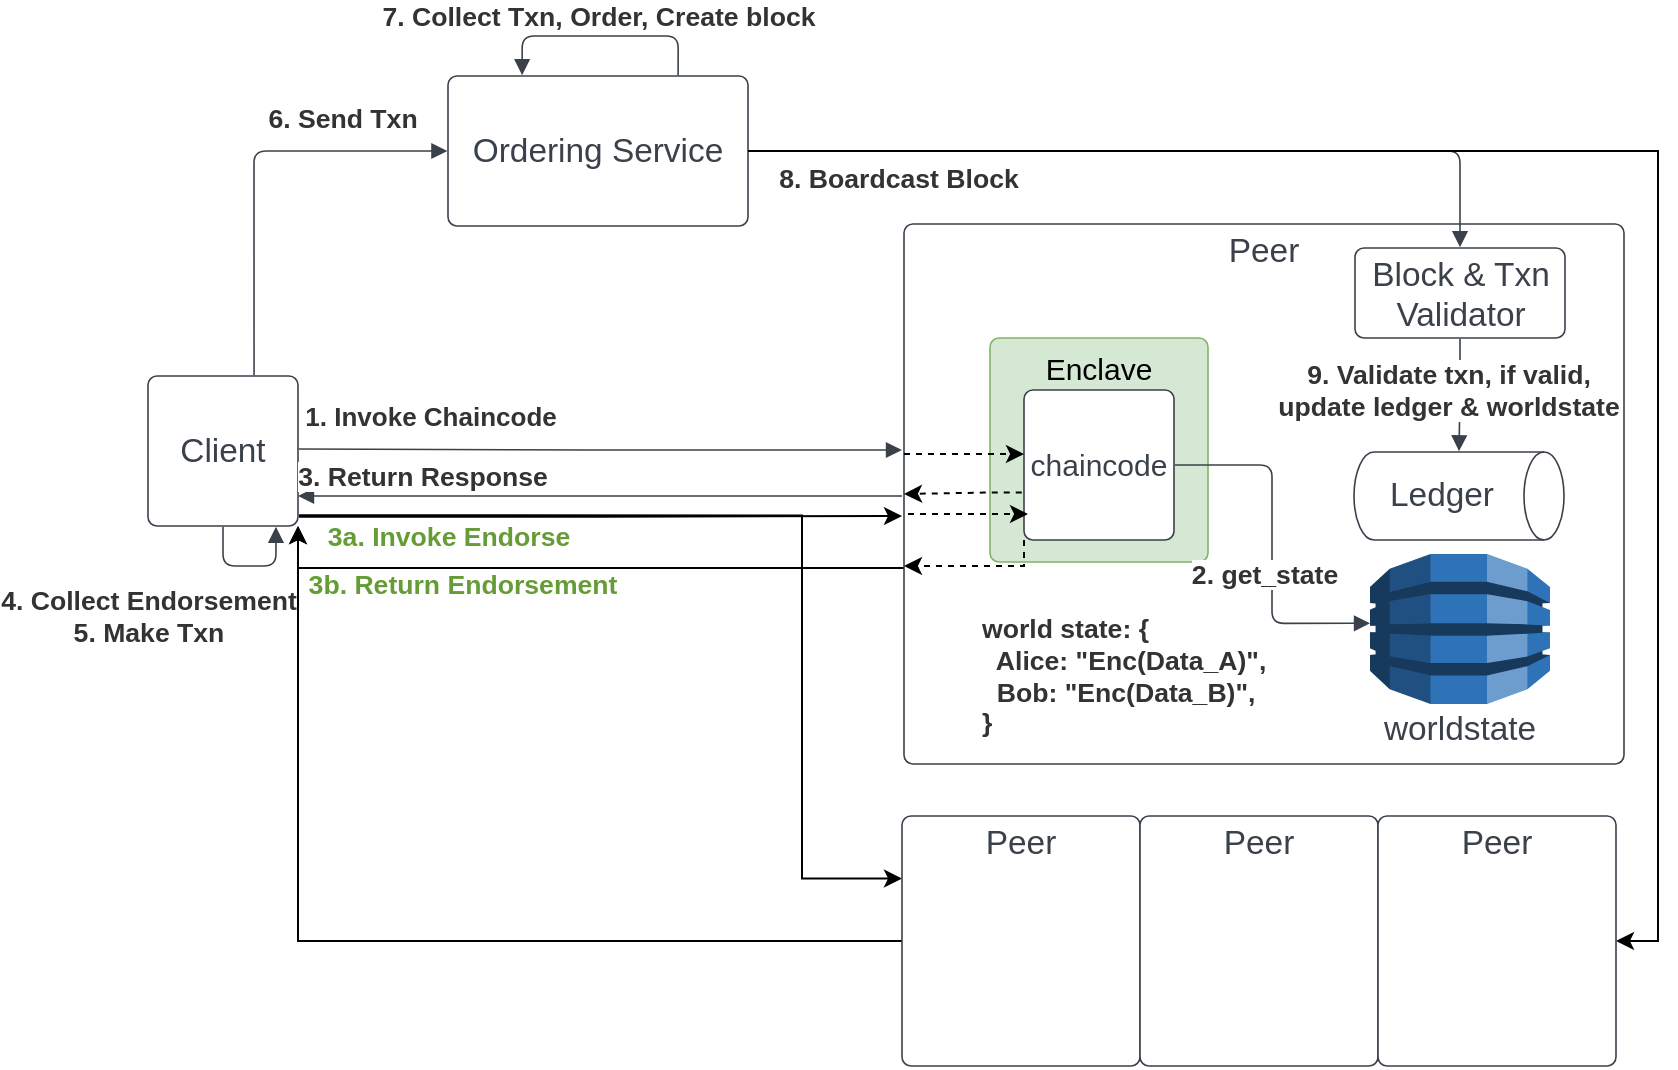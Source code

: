 <mxfile version="21.6.8" type="device">
  <diagram name="Page-1" id="7GMT-beZkwUedmG0-DxE">
    <mxGraphModel dx="1036" dy="614" grid="1" gridSize="10" guides="1" tooltips="1" connect="1" arrows="1" fold="1" page="1" pageScale="1" pageWidth="850" pageHeight="1100" math="0" shadow="0">
      <root>
        <mxCell id="0" />
        <mxCell id="1" parent="0" />
        <mxCell id="s0O9s2n1PuIEmUqbwGtK-48" style="edgeStyle=orthogonalEdgeStyle;rounded=0;orthogonalLoop=1;jettySize=auto;html=1;exitX=1.007;exitY=0.938;exitDx=0;exitDy=0;exitPerimeter=0;" parent="1" source="s0O9s2n1PuIEmUqbwGtK-2" edge="1">
          <mxGeometry relative="1" as="geometry">
            <mxPoint x="452" y="300" as="targetPoint" />
          </mxGeometry>
        </mxCell>
        <mxCell id="s0O9s2n1PuIEmUqbwGtK-49" style="edgeStyle=orthogonalEdgeStyle;rounded=0;orthogonalLoop=1;jettySize=auto;html=1;entryX=0;entryY=0.25;entryDx=0;entryDy=0;exitX=1.007;exitY=0.929;exitDx=0;exitDy=0;exitPerimeter=0;" parent="1" source="s0O9s2n1PuIEmUqbwGtK-2" target="s0O9s2n1PuIEmUqbwGtK-65" edge="1">
          <mxGeometry relative="1" as="geometry">
            <mxPoint x="449.72" y="589.31" as="targetPoint" />
            <Array as="points">
              <mxPoint x="402" y="300" />
              <mxPoint x="402" y="481" />
            </Array>
          </mxGeometry>
        </mxCell>
        <mxCell id="s0O9s2n1PuIEmUqbwGtK-2" value="Client" style="html=1;overflow=block;blockSpacing=1;whiteSpace=wrap;fontSize=16.7;fontColor=#3a414a;spacing=3.8;strokeColor=#3a414a;strokeOpacity=100;rounded=1;absoluteArcSize=1;arcSize=9;strokeWidth=0.8;lucidId=gJdIgxv0D-uK;" parent="1" vertex="1">
          <mxGeometry x="75" y="230" width="75" height="75" as="geometry" />
        </mxCell>
        <mxCell id="s0O9s2n1PuIEmUqbwGtK-3" value="Ordering Service" style="html=1;overflow=block;blockSpacing=1;whiteSpace=wrap;fontSize=16.7;fontColor=#3a414a;spacing=3.8;strokeColor=#3a414a;strokeOpacity=100;rounded=1;absoluteArcSize=1;arcSize=9;strokeWidth=0.8;lucidId=gJdIvHb7BSO.;" parent="1" vertex="1">
          <mxGeometry x="225" y="80" width="150" height="75" as="geometry" />
        </mxCell>
        <mxCell id="s0O9s2n1PuIEmUqbwGtK-58" style="edgeStyle=orthogonalEdgeStyle;rounded=0;orthogonalLoop=1;jettySize=auto;html=1;entryX=1;entryY=1;entryDx=0;entryDy=0;exitX=0.007;exitY=0.637;exitDx=0;exitDy=0;exitPerimeter=0;" parent="1" source="s0O9s2n1PuIEmUqbwGtK-4" target="s0O9s2n1PuIEmUqbwGtK-2" edge="1">
          <mxGeometry relative="1" as="geometry" />
        </mxCell>
        <mxCell id="s0O9s2n1PuIEmUqbwGtK-4" value="Peer&#xa;&#xa;&#xa;&#xa;&#xa;&#xa;&#xa;&#xa;&#xa;&#xa;&#xa;&#xa;&#xa;" style="html=1;overflow=block;blockSpacing=1;whiteSpace=wrap;fontSize=16.7;fontColor=#3a414a;spacing=3.8;strokeColor=#3a414a;strokeOpacity=100;rounded=1;absoluteArcSize=1;arcSize=9;strokeWidth=0.8;lucidId=gJdIC6EkD9Za;container=1;collapsible=0;" parent="1" vertex="1">
          <mxGeometry x="453" y="154" width="360" height="270" as="geometry" />
        </mxCell>
        <mxCell id="s0O9s2n1PuIEmUqbwGtK-42" value="&lt;span style=&quot;font-size: 15px;&quot;&gt;Enclave&lt;br&gt;&lt;br&gt;&lt;br&gt;&lt;br&gt;&lt;br&gt;&lt;/span&gt;" style="html=1;overflow=block;blockSpacing=1;whiteSpace=wrap;fontSize=16.7;spacing=3.8;strokeColor=#82b366;strokeOpacity=100;rounded=1;absoluteArcSize=1;arcSize=9;strokeWidth=0.8;lucidId=gJdI5SxZYz~T;fillColor=#d5e8d4;" parent="s0O9s2n1PuIEmUqbwGtK-4" vertex="1">
          <mxGeometry x="43" y="57" width="109" height="112" as="geometry" />
        </mxCell>
        <mxCell id="s0O9s2n1PuIEmUqbwGtK-5" style="edgeStyle=orthogonalEdgeStyle;rounded=0;orthogonalLoop=1;jettySize=auto;html=1;entryX=0;entryY=0.5;entryDx=0;entryDy=0;exitX=-0.015;exitY=0.684;exitDx=0;exitDy=0;exitPerimeter=0;dashed=1;" parent="s0O9s2n1PuIEmUqbwGtK-4" source="s0O9s2n1PuIEmUqbwGtK-6" target="s0O9s2n1PuIEmUqbwGtK-4" edge="1">
          <mxGeometry relative="1" as="geometry">
            <Array as="points">
              <mxPoint x="40" y="134" />
            </Array>
          </mxGeometry>
        </mxCell>
        <mxCell id="s0O9s2n1PuIEmUqbwGtK-6" value="&lt;font style=&quot;font-size: 15px;&quot;&gt;chaincode&lt;/font&gt;" style="html=1;overflow=block;blockSpacing=1;whiteSpace=wrap;fontSize=16.7;fontColor=#3a414a;spacing=3.8;strokeColor=#3a414a;strokeOpacity=100;rounded=1;absoluteArcSize=1;arcSize=9;strokeWidth=0.8;lucidId=gJdI5SxZYz~T;" parent="s0O9s2n1PuIEmUqbwGtK-4" vertex="1">
          <mxGeometry x="60" y="83" width="75" height="75" as="geometry" />
        </mxCell>
        <mxCell id="s0O9s2n1PuIEmUqbwGtK-7" value="worldstate" style="html=1;overflow=block;blockSpacing=1;whiteSpace=wrap;shape=mxgraph.aws3.dynamo_db;labelPosition=center;verticalLabelPosition=bottom;align=center;verticalAlign=top;pointerEvents=1;fontSize=16.7;fontColor=#3a414a;spacing=3.8;strokeColor=#3a414a;strokeOpacity=100;rounded=1;absoluteArcSize=1;arcSize=9;fillColor=#2e73b8;strokeWidth=0.8;lucidId=gJdIeH.mhM4w;" parent="s0O9s2n1PuIEmUqbwGtK-4" vertex="1">
          <mxGeometry x="233" y="165" width="90" height="75" as="geometry" />
        </mxCell>
        <mxCell id="s0O9s2n1PuIEmUqbwGtK-8" value="Block &amp;amp; Txn&lt;br&gt;Validator" style="html=1;overflow=block;blockSpacing=1;whiteSpace=wrap;fontSize=16.7;fontColor=#3a414a;spacing=3.8;strokeColor=#3a414a;strokeOpacity=100;rounded=1;absoluteArcSize=1;arcSize=9;strokeWidth=0.8;lucidId=gJdIPFnTu.oT;" parent="s0O9s2n1PuIEmUqbwGtK-4" vertex="1">
          <mxGeometry x="225.5" y="12" width="105" height="45" as="geometry" />
        </mxCell>
        <mxCell id="s0O9s2n1PuIEmUqbwGtK-9" value="Ledger" style="html=1;overflow=block;blockSpacing=1;whiteSpace=wrap;shape=cylinder3;direction=south;size=10;anchorPointDirection=0;boundedLbl=1;fontSize=16.7;fontColor=#3a414a;spacing=3.8;strokeColor=#3a414a;strokeOpacity=100;rounded=1;absoluteArcSize=1;arcSize=9;strokeWidth=0.8;lucidId=gJdIh2kn3Ske;" parent="s0O9s2n1PuIEmUqbwGtK-4" vertex="1">
          <mxGeometry x="225" y="114" width="105" height="44" as="geometry" />
        </mxCell>
        <mxCell id="s0O9s2n1PuIEmUqbwGtK-10" value="" style="html=1;jettySize=18;whiteSpace=wrap;fontSize=13;strokeColor=#3a414a;strokeOpacity=100;strokeWidth=0.8;rounded=1;arcSize=12;edgeStyle=orthogonalEdgeStyle;startArrow=none;endArrow=block;endFill=1;exitX=1.005;exitY=0.5;exitPerimeter=0;entryX=0;entryY=0.462;entryPerimeter=0;lucidId=gJdI9AyTRsS.;" parent="s0O9s2n1PuIEmUqbwGtK-4" source="s0O9s2n1PuIEmUqbwGtK-6" target="s0O9s2n1PuIEmUqbwGtK-7" edge="1">
          <mxGeometry width="100" height="100" relative="1" as="geometry">
            <Array as="points" />
          </mxGeometry>
        </mxCell>
        <mxCell id="s0O9s2n1PuIEmUqbwGtK-11" value="2. get_state" style="text;html=1;resizable=0;labelBackgroundColor=default;align=center;verticalAlign=middle;fontStyle=1;fontColor=#333333;fontSize=13.3;" parent="s0O9s2n1PuIEmUqbwGtK-10" vertex="1">
          <mxGeometry x="-0.478" relative="1" as="geometry">
            <mxPoint x="-2" y="54" as="offset" />
          </mxGeometry>
        </mxCell>
        <mxCell id="s0O9s2n1PuIEmUqbwGtK-12" value="" style="html=1;jettySize=18;whiteSpace=wrap;fontSize=13;strokeColor=#3a414a;strokeOpacity=100;strokeWidth=0.8;rounded=1;arcSize=12;edgeStyle=orthogonalEdgeStyle;startArrow=none;endArrow=block;endFill=1;exitX=0.5;exitY=1.008;exitPerimeter=0;entryX=0.5;entryY=-0.009;entryPerimeter=0;lucidId=gJdIpPk4oHPC;" parent="s0O9s2n1PuIEmUqbwGtK-4" source="s0O9s2n1PuIEmUqbwGtK-8" target="s0O9s2n1PuIEmUqbwGtK-9" edge="1">
          <mxGeometry width="100" height="100" relative="1" as="geometry">
            <Array as="points" />
          </mxGeometry>
        </mxCell>
        <mxCell id="s0O9s2n1PuIEmUqbwGtK-13" value="9. Validate txn, if valid,&#xa;update ledger &amp; worldstate" style="text;html=1;resizable=0;labelBackgroundColor=default;align=center;verticalAlign=middle;fontStyle=1;fontColor=#333333;fontSize=13.3;" parent="s0O9s2n1PuIEmUqbwGtK-12" vertex="1">
          <mxGeometry x="-0.358" relative="1" as="geometry">
            <mxPoint x="-6" y="7" as="offset" />
          </mxGeometry>
        </mxCell>
        <mxCell id="s0O9s2n1PuIEmUqbwGtK-14" style="edgeStyle=orthogonalEdgeStyle;rounded=0;orthogonalLoop=1;jettySize=auto;html=1;dashed=1;" parent="s0O9s2n1PuIEmUqbwGtK-4" edge="1">
          <mxGeometry relative="1" as="geometry">
            <mxPoint y="115" as="sourcePoint" />
            <mxPoint x="60" y="115" as="targetPoint" />
          </mxGeometry>
        </mxCell>
        <mxCell id="s0O9s2n1PuIEmUqbwGtK-69" value="world state: {&lt;br&gt;&amp;nbsp; Alice: &quot;Enc(Data_A)&quot;,&lt;br&gt;&amp;nbsp; Bob: &quot;Enc(Data_B)&quot;,&lt;br&gt;}" style="text;html=1;resizable=0;labelBackgroundColor=default;align=left;verticalAlign=middle;fontStyle=1;fontColor=#333333;fontSize=13.3;" parent="s0O9s2n1PuIEmUqbwGtK-4" vertex="1">
          <mxGeometry x="37.005" y="226" as="geometry" />
        </mxCell>
        <mxCell id="s0O9s2n1PuIEmUqbwGtK-15" value="" style="html=1;jettySize=18;whiteSpace=wrap;fontSize=13;strokeColor=#3a414a;strokeOpacity=100;strokeWidth=0.8;rounded=1;arcSize=12;edgeStyle=orthogonalEdgeStyle;startArrow=none;endArrow=block;endFill=1;exitX=1.005;exitY=0.5;exitPerimeter=0;lucidId=gJdIXWOxPbk5;" parent="1" edge="1">
          <mxGeometry width="100" height="100" relative="1" as="geometry">
            <Array as="points" />
            <mxPoint x="150.375" y="266.5" as="sourcePoint" />
            <mxPoint x="452" y="267" as="targetPoint" />
          </mxGeometry>
        </mxCell>
        <mxCell id="s0O9s2n1PuIEmUqbwGtK-16" value="&lt;font size=&quot;2&quot; color=&quot;#333333&quot;&gt;&lt;span style=&quot;caret-color: rgb(51, 51, 51);&quot;&gt;&lt;b&gt;1. Invoke Chaincode&lt;/b&gt;&lt;/span&gt;&lt;/font&gt;" style="text;html=1;resizable=0;labelBackgroundColor=default;align=center;verticalAlign=middle;" parent="s0O9s2n1PuIEmUqbwGtK-15" vertex="1">
          <mxGeometry x="-0.662" relative="1" as="geometry">
            <mxPoint x="14" y="-17" as="offset" />
          </mxGeometry>
        </mxCell>
        <mxCell id="s0O9s2n1PuIEmUqbwGtK-17" style="edgeStyle=orthogonalEdgeStyle;rounded=0;orthogonalLoop=1;jettySize=auto;html=1;exitX=0;exitY=0;exitDx=0;exitDy=0;" parent="s0O9s2n1PuIEmUqbwGtK-15" source="s0O9s2n1PuIEmUqbwGtK-16" target="s0O9s2n1PuIEmUqbwGtK-16" edge="1">
          <mxGeometry relative="1" as="geometry" />
        </mxCell>
        <mxCell id="s0O9s2n1PuIEmUqbwGtK-18" value="" style="html=1;jettySize=18;whiteSpace=wrap;overflow=block;blockSpacing=1;fontSize=13;strokeColor=#3a414a;strokeOpacity=100;strokeWidth=0.8;rounded=1;arcSize=12;edgeStyle=orthogonalEdgeStyle;startArrow=none;endArrow=block;endFill=1;exitX=0.5;exitY=1.005;exitPerimeter=0;entryX=0.853;entryY=1.005;entryPerimeter=0;lucidId=gJdI6e9lcOTb;" parent="1" source="s0O9s2n1PuIEmUqbwGtK-2" target="s0O9s2n1PuIEmUqbwGtK-2" edge="1">
          <mxGeometry width="100" height="100" relative="1" as="geometry">
            <Array as="points">
              <mxPoint x="113" y="325" generated="1" />
              <mxPoint x="139" y="325" generated="1" />
            </Array>
          </mxGeometry>
        </mxCell>
        <mxCell id="s0O9s2n1PuIEmUqbwGtK-19" value="4. Collect Endorsement&#xa;5. Make Txn" style="text;html=1;resizable=0;labelBackgroundColor=default;align=center;verticalAlign=middle;fontStyle=1;fontColor=#333333;fontSize=13.3;" parent="s0O9s2n1PuIEmUqbwGtK-18" vertex="1">
          <mxGeometry relative="1" as="geometry">
            <mxPoint x="-51" y="25" as="offset" />
          </mxGeometry>
        </mxCell>
        <mxCell id="s0O9s2n1PuIEmUqbwGtK-20" value="" style="html=1;jettySize=18;whiteSpace=wrap;fontSize=13;strokeColor=#3a414a;strokeOpacity=100;strokeWidth=0.8;rounded=1;arcSize=12;edgeStyle=orthogonalEdgeStyle;startArrow=none;endArrow=block;endFill=1;exitX=0.707;exitY=-0.005;exitPerimeter=0;entryX=-0.002;entryY=0.5;entryPerimeter=0;lucidId=gJdIMfJJn0Pu;" parent="1" source="s0O9s2n1PuIEmUqbwGtK-2" target="s0O9s2n1PuIEmUqbwGtK-3" edge="1">
          <mxGeometry width="100" height="100" relative="1" as="geometry">
            <Array as="points" />
          </mxGeometry>
        </mxCell>
        <mxCell id="s0O9s2n1PuIEmUqbwGtK-21" value="6. Send Txn" style="text;html=1;resizable=0;labelBackgroundColor=default;align=center;verticalAlign=middle;fontStyle=1;fontColor=#333333;fontSize=13.3;" parent="s0O9s2n1PuIEmUqbwGtK-20" vertex="1">
          <mxGeometry x="0.586" relative="1" as="geometry">
            <mxPoint x="-10" y="-17" as="offset" />
          </mxGeometry>
        </mxCell>
        <mxCell id="s0O9s2n1PuIEmUqbwGtK-22" value="" style="html=1;jettySize=18;whiteSpace=wrap;fontSize=13;strokeColor=#3a414a;strokeOpacity=100;strokeWidth=0.8;rounded=1;arcSize=12;edgeStyle=orthogonalEdgeStyle;startArrow=none;endArrow=block;endFill=1;exitX=0.767;exitY=-0.005;exitPerimeter=0;entryX=0.247;entryY=-0.005;entryPerimeter=0;lucidId=gJdIUVIgrSRE;" parent="1" source="s0O9s2n1PuIEmUqbwGtK-3" target="s0O9s2n1PuIEmUqbwGtK-3" edge="1">
          <mxGeometry width="100" height="100" relative="1" as="geometry">
            <Array as="points">
              <mxPoint x="340" y="60" generated="1" />
              <mxPoint x="262" y="60" generated="1" />
            </Array>
          </mxGeometry>
        </mxCell>
        <mxCell id="s0O9s2n1PuIEmUqbwGtK-23" value="7. Collect Txn, Order, Create block" style="text;html=1;resizable=0;labelBackgroundColor=default;align=center;verticalAlign=middle;fontStyle=1;fontColor=#333333;fontSize=13.3;" parent="s0O9s2n1PuIEmUqbwGtK-22" vertex="1">
          <mxGeometry relative="1" as="geometry">
            <mxPoint x="-1" y="-10" as="offset" />
          </mxGeometry>
        </mxCell>
        <mxCell id="s0O9s2n1PuIEmUqbwGtK-36" value="" style="html=1;jettySize=18;whiteSpace=wrap;fontSize=13;strokeColor=#3a414a;strokeOpacity=100;strokeWidth=0.8;rounded=1;arcSize=12;edgeStyle=orthogonalEdgeStyle;startArrow=none;endArrow=block;endFill=1;lucidId=gJdIGSDJXt0t;" parent="1" edge="1">
          <mxGeometry width="100" height="100" relative="1" as="geometry">
            <Array as="points" />
            <mxPoint x="452" y="290" as="sourcePoint" />
            <mxPoint x="150" y="290" as="targetPoint" />
          </mxGeometry>
        </mxCell>
        <mxCell id="s0O9s2n1PuIEmUqbwGtK-37" value="3. Return Response" style="text;html=1;resizable=0;labelBackgroundColor=default;align=center;verticalAlign=middle;fontStyle=1;fontColor=#333333;fontSize=13.3;" parent="s0O9s2n1PuIEmUqbwGtK-36" vertex="1">
          <mxGeometry x="0.507" relative="1" as="geometry">
            <mxPoint x="-13" y="-10" as="offset" />
          </mxGeometry>
        </mxCell>
        <mxCell id="s0O9s2n1PuIEmUqbwGtK-44" style="edgeStyle=orthogonalEdgeStyle;rounded=0;orthogonalLoop=1;jettySize=auto;html=1;exitX=0;exitY=0;exitDx=0;exitDy=0;" parent="s0O9s2n1PuIEmUqbwGtK-36" source="s0O9s2n1PuIEmUqbwGtK-37" target="s0O9s2n1PuIEmUqbwGtK-37" edge="1">
          <mxGeometry relative="1" as="geometry" />
        </mxCell>
        <mxCell id="s0O9s2n1PuIEmUqbwGtK-38" value="" style="html=1;jettySize=18;whiteSpace=wrap;fontSize=13;strokeColor=#3a414a;strokeOpacity=100;strokeWidth=0.8;rounded=1;arcSize=12;edgeStyle=orthogonalEdgeStyle;startArrow=none;endArrow=block;endFill=1;exitX=1.002;exitY=0.5;exitPerimeter=0;entryX=0.5;entryY=-0.008;entryPerimeter=0;lucidId=gJdI1uD7Hwsn;" parent="1" source="s0O9s2n1PuIEmUqbwGtK-3" target="s0O9s2n1PuIEmUqbwGtK-8" edge="1">
          <mxGeometry width="100" height="100" relative="1" as="geometry">
            <Array as="points" />
          </mxGeometry>
        </mxCell>
        <mxCell id="s0O9s2n1PuIEmUqbwGtK-39" value="8. Boardcast Block" style="text;html=1;resizable=0;labelBackgroundColor=default;align=center;verticalAlign=middle;fontStyle=1;fontColor=#333333;fontSize=13.3;" parent="s0O9s2n1PuIEmUqbwGtK-38" vertex="1">
          <mxGeometry x="-0.479" relative="1" as="geometry">
            <mxPoint x="-31" y="13" as="offset" />
          </mxGeometry>
        </mxCell>
        <mxCell id="s0O9s2n1PuIEmUqbwGtK-40" style="edgeStyle=orthogonalEdgeStyle;rounded=0;orthogonalLoop=1;jettySize=auto;html=1;entryX=1;entryY=0.5;entryDx=0;entryDy=0;" parent="1" source="s0O9s2n1PuIEmUqbwGtK-3" target="s0O9s2n1PuIEmUqbwGtK-67" edge="1">
          <mxGeometry relative="1" as="geometry">
            <Array as="points">
              <mxPoint x="830" y="118" />
              <mxPoint x="830" y="512" />
            </Array>
            <mxPoint x="727" y="452" as="targetPoint" />
          </mxGeometry>
        </mxCell>
        <mxCell id="s0O9s2n1PuIEmUqbwGtK-50" style="edgeStyle=orthogonalEdgeStyle;rounded=0;orthogonalLoop=1;jettySize=auto;html=1;dashed=1;" parent="1" edge="1">
          <mxGeometry relative="1" as="geometry">
            <mxPoint x="455" y="299" as="sourcePoint" />
            <mxPoint x="515" y="299" as="targetPoint" />
          </mxGeometry>
        </mxCell>
        <mxCell id="s0O9s2n1PuIEmUqbwGtK-51" value="&lt;font color=&quot;#669c35&quot;&gt;3a. Invoke Endorse&lt;/font&gt;" style="text;html=1;resizable=0;labelBackgroundColor=default;align=center;verticalAlign=middle;fontStyle=1;fontColor=#333333;fontSize=13.3;" parent="1" vertex="1">
          <mxGeometry x="225.004" y="310" as="geometry" />
        </mxCell>
        <mxCell id="s0O9s2n1PuIEmUqbwGtK-56" value="&lt;font color=&quot;#669c35&quot;&gt;3b. Return Endorsement&lt;/font&gt;" style="text;html=1;resizable=0;labelBackgroundColor=default;align=center;verticalAlign=middle;fontStyle=1;fontColor=#333333;fontSize=13.3;" parent="1" vertex="1">
          <mxGeometry x="232.004" y="334" as="geometry" />
        </mxCell>
        <mxCell id="s0O9s2n1PuIEmUqbwGtK-62" style="edgeStyle=orthogonalEdgeStyle;rounded=0;orthogonalLoop=1;jettySize=auto;html=1;entryX=0;entryY=0.5;entryDx=0;entryDy=0;exitX=0;exitY=1;exitDx=0;exitDy=0;dashed=1;" parent="1" source="s0O9s2n1PuIEmUqbwGtK-6" edge="1">
          <mxGeometry relative="1" as="geometry">
            <Array as="points">
              <mxPoint x="513" y="325" />
            </Array>
            <mxPoint x="512" y="324" as="sourcePoint" />
            <mxPoint x="453" y="325" as="targetPoint" />
          </mxGeometry>
        </mxCell>
        <mxCell id="s0O9s2n1PuIEmUqbwGtK-64" style="edgeStyle=orthogonalEdgeStyle;rounded=0;orthogonalLoop=1;jettySize=auto;html=1;exitX=0;exitY=0.5;exitDx=0;exitDy=0;entryX=1;entryY=1;entryDx=0;entryDy=0;" parent="1" source="s0O9s2n1PuIEmUqbwGtK-65" target="s0O9s2n1PuIEmUqbwGtK-2" edge="1">
          <mxGeometry relative="1" as="geometry">
            <mxPoint x="448" y="611" as="sourcePoint" />
            <mxPoint x="152" y="310" as="targetPoint" />
          </mxGeometry>
        </mxCell>
        <mxCell id="s0O9s2n1PuIEmUqbwGtK-65" value="Peer&#xa;&#xa;&#xa;&#xa;&#xa;&#xa;&#xa;&#xa;&#xa;&#xa;&#xa;&#xa;&#xa;" style="html=1;overflow=block;blockSpacing=1;whiteSpace=wrap;fontSize=16.7;fontColor=#3a414a;spacing=3.8;strokeColor=#3a414a;strokeOpacity=100;rounded=1;absoluteArcSize=1;arcSize=9;strokeWidth=0.8;lucidId=gJdIC6EkD9Za;container=1;collapsible=0;" parent="1" vertex="1">
          <mxGeometry x="452" y="450" width="119" height="125" as="geometry" />
        </mxCell>
        <mxCell id="s0O9s2n1PuIEmUqbwGtK-66" value="Peer&#xa;&#xa;&#xa;&#xa;&#xa;&#xa;&#xa;&#xa;&#xa;&#xa;&#xa;&#xa;&#xa;" style="html=1;overflow=block;blockSpacing=1;whiteSpace=wrap;fontSize=16.7;fontColor=#3a414a;spacing=3.8;strokeColor=#3a414a;strokeOpacity=100;rounded=1;absoluteArcSize=1;arcSize=9;strokeWidth=0.8;lucidId=gJdIC6EkD9Za;container=1;collapsible=0;" parent="1" vertex="1">
          <mxGeometry x="571" y="450" width="119" height="125" as="geometry" />
        </mxCell>
        <mxCell id="s0O9s2n1PuIEmUqbwGtK-67" value="Peer&#xa;&#xa;&#xa;&#xa;&#xa;&#xa;&#xa;&#xa;&#xa;&#xa;&#xa;&#xa;&#xa;" style="html=1;overflow=block;blockSpacing=1;whiteSpace=wrap;fontSize=16.7;fontColor=#3a414a;spacing=3.8;strokeColor=#3a414a;strokeOpacity=100;rounded=1;absoluteArcSize=1;arcSize=9;strokeWidth=0.8;lucidId=gJdIC6EkD9Za;container=1;collapsible=0;" parent="1" vertex="1">
          <mxGeometry x="690" y="450" width="119" height="125" as="geometry" />
        </mxCell>
      </root>
    </mxGraphModel>
  </diagram>
</mxfile>

